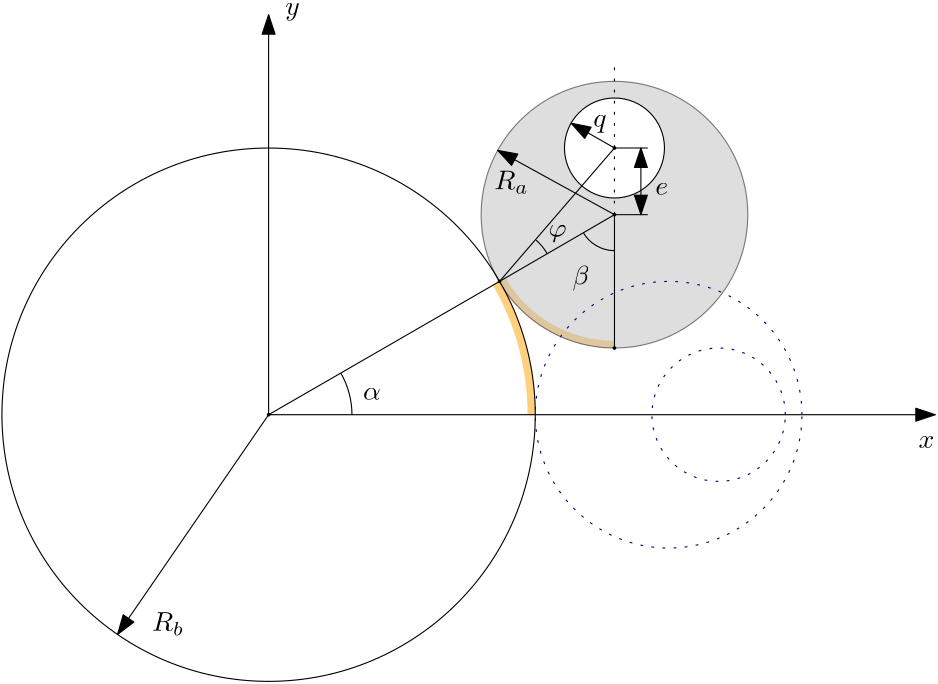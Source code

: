 <?xml version="1.0"?>
<!DOCTYPE ipe SYSTEM "ipe.dtd">
<ipe version="70206" creator="Ipe 7.2.7">
<info created="D:20181111010809" modified="D:20181111023440"/>
<ipestyle name="basic">
<symbol name="arrow/arc(spx)">
<path stroke="sym-stroke" fill="sym-stroke" pen="sym-pen">
0 0 m
-1 0.333 l
-1 -0.333 l
h
</path>
</symbol>
<symbol name="arrow/farc(spx)">
<path stroke="sym-stroke" fill="white" pen="sym-pen">
0 0 m
-1 0.333 l
-1 -0.333 l
h
</path>
</symbol>
<symbol name="arrow/ptarc(spx)">
<path stroke="sym-stroke" fill="sym-stroke" pen="sym-pen">
0 0 m
-1 0.333 l
-0.8 0 l
-1 -0.333 l
h
</path>
</symbol>
<symbol name="arrow/fptarc(spx)">
<path stroke="sym-stroke" fill="white" pen="sym-pen">
0 0 m
-1 0.333 l
-0.8 0 l
-1 -0.333 l
h
</path>
</symbol>
<symbol name="mark/circle(sx)" transformations="translations">
<path fill="sym-stroke">
0.6 0 0 0.6 0 0 e
0.4 0 0 0.4 0 0 e
</path>
</symbol>
<symbol name="mark/disk(sx)" transformations="translations">
<path fill="sym-stroke">
0.6 0 0 0.6 0 0 e
</path>
</symbol>
<symbol name="mark/fdisk(sfx)" transformations="translations">
<group>
<path fill="sym-fill">
0.5 0 0 0.5 0 0 e
</path>
<path fill="sym-stroke" fillrule="eofill">
0.6 0 0 0.6 0 0 e
0.4 0 0 0.4 0 0 e
</path>
</group>
</symbol>
<symbol name="mark/box(sx)" transformations="translations">
<path fill="sym-stroke" fillrule="eofill">
-0.6 -0.6 m
0.6 -0.6 l
0.6 0.6 l
-0.6 0.6 l
h
-0.4 -0.4 m
0.4 -0.4 l
0.4 0.4 l
-0.4 0.4 l
h
</path>
</symbol>
<symbol name="mark/square(sx)" transformations="translations">
<path fill="sym-stroke">
-0.6 -0.6 m
0.6 -0.6 l
0.6 0.6 l
-0.6 0.6 l
h
</path>
</symbol>
<symbol name="mark/fsquare(sfx)" transformations="translations">
<group>
<path fill="sym-fill">
-0.5 -0.5 m
0.5 -0.5 l
0.5 0.5 l
-0.5 0.5 l
h
</path>
<path fill="sym-stroke" fillrule="eofill">
-0.6 -0.6 m
0.6 -0.6 l
0.6 0.6 l
-0.6 0.6 l
h
-0.4 -0.4 m
0.4 -0.4 l
0.4 0.4 l
-0.4 0.4 l
h
</path>
</group>
</symbol>
<symbol name="mark/cross(sx)" transformations="translations">
<group>
<path fill="sym-stroke">
-0.43 -0.57 m
0.57 0.43 l
0.43 0.57 l
-0.57 -0.43 l
h
</path>
<path fill="sym-stroke">
-0.43 0.57 m
0.57 -0.43 l
0.43 -0.57 l
-0.57 0.43 l
h
</path>
</group>
</symbol>
<symbol name="arrow/fnormal(spx)">
<path stroke="sym-stroke" fill="white" pen="sym-pen">
0 0 m
-1 0.333 l
-1 -0.333 l
h
</path>
</symbol>
<symbol name="arrow/pointed(spx)">
<path stroke="sym-stroke" fill="sym-stroke" pen="sym-pen">
0 0 m
-1 0.333 l
-0.8 0 l
-1 -0.333 l
h
</path>
</symbol>
<symbol name="arrow/fpointed(spx)">
<path stroke="sym-stroke" fill="white" pen="sym-pen">
0 0 m
-1 0.333 l
-0.8 0 l
-1 -0.333 l
h
</path>
</symbol>
<symbol name="arrow/linear(spx)">
<path stroke="sym-stroke" pen="sym-pen">
-1 0.333 m
0 0 l
-1 -0.333 l
</path>
</symbol>
<symbol name="arrow/fdouble(spx)">
<path stroke="sym-stroke" fill="white" pen="sym-pen">
0 0 m
-1 0.333 l
-1 -0.333 l
h
-1 0 m
-2 0.333 l
-2 -0.333 l
h
</path>
</symbol>
<symbol name="arrow/double(spx)">
<path stroke="sym-stroke" fill="sym-stroke" pen="sym-pen">
0 0 m
-1 0.333 l
-1 -0.333 l
h
-1 0 m
-2 0.333 l
-2 -0.333 l
h
</path>
</symbol>
<pen name="heavier" value="0.8"/>
<pen name="fat" value="1.2"/>
<pen name="ultrafat" value="2"/>
<symbolsize name="large" value="5"/>
<symbolsize name="small" value="2"/>
<symbolsize name="tiny" value="1.1"/>
<arrowsize name="large" value="10"/>
<arrowsize name="small" value="5"/>
<arrowsize name="tiny" value="3"/>
<color name="red" value="1 0 0"/>
<color name="green" value="0 1 0"/>
<color name="blue" value="0 0 1"/>
<color name="yellow" value="1 1 0"/>
<color name="orange" value="1 0.647 0"/>
<color name="gold" value="1 0.843 0"/>
<color name="purple" value="0.627 0.125 0.941"/>
<color name="gray" value="0.745"/>
<color name="brown" value="0.647 0.165 0.165"/>
<color name="navy" value="0 0 0.502"/>
<color name="pink" value="1 0.753 0.796"/>
<color name="seagreen" value="0.18 0.545 0.341"/>
<color name="turquoise" value="0.251 0.878 0.816"/>
<color name="violet" value="0.933 0.51 0.933"/>
<color name="darkblue" value="0 0 0.545"/>
<color name="darkcyan" value="0 0.545 0.545"/>
<color name="darkgray" value="0.663"/>
<color name="darkgreen" value="0 0.392 0"/>
<color name="darkmagenta" value="0.545 0 0.545"/>
<color name="darkorange" value="1 0.549 0"/>
<color name="darkred" value="0.545 0 0"/>
<color name="lightblue" value="0.678 0.847 0.902"/>
<color name="lightcyan" value="0.878 1 1"/>
<color name="lightgray" value="0.827"/>
<color name="lightgreen" value="0.565 0.933 0.565"/>
<color name="lightyellow" value="1 1 0.878"/>
<dashstyle name="dashed" value="[4] 0"/>
<dashstyle name="dotted" value="[1 3] 0"/>
<dashstyle name="dash dotted" value="[4 2 1 2] 0"/>
<dashstyle name="dash dot dotted" value="[4 2 1 2 1 2] 0"/>
<textsize name="large" value="\large"/>
<textsize name="Large" value="\Large"/>
<textsize name="LARGE" value="\LARGE"/>
<textsize name="huge" value="\huge"/>
<textsize name="Huge" value="\Huge"/>
<textsize name="small" value="\small"/>
<textsize name="footnote" value="\footnotesize"/>
<textsize name="tiny" value="\tiny"/>
<textstyle name="center" begin="\begin{center}" end="\end{center}"/>
<textstyle name="itemize" begin="\begin{itemize}" end="\end{itemize}"/>
<textstyle name="item" begin="\begin{itemize}\item{}" end="\end{itemize}"/>
<gridsize name="4 pts" value="4"/>
<gridsize name="8 pts (~3 mm)" value="8"/>
<gridsize name="16 pts (~6 mm)" value="16"/>
<gridsize name="32 pts (~12 mm)" value="32"/>
<gridsize name="10 pts (~3.5 mm)" value="10"/>
<gridsize name="20 pts (~7 mm)" value="20"/>
<gridsize name="14 pts (~5 mm)" value="14"/>
<gridsize name="28 pts (~10 mm)" value="28"/>
<gridsize name="56 pts (~20 mm)" value="56"/>
<anglesize name="90 deg" value="90"/>
<anglesize name="60 deg" value="60"/>
<anglesize name="45 deg" value="45"/>
<anglesize name="30 deg" value="30"/>
<anglesize name="22.5 deg" value="22.5"/>
<opacity name="10%" value="0.1"/>
<opacity name="30%" value="0.3"/>
<opacity name="50%" value="0.5"/>
<opacity name="75%" value="0.75"/>
<tiling name="falling" angle="-60" step="4" width="1"/>
<tiling name="rising" angle="30" step="4" width="1"/>
</ipestyle>
<page>
<layer name="alpha"/>
<view layers="alpha" active="alpha"/>
<path layer="alpha" matrix="1.5 0 0 1.5 -64 -352" fill="orange" opacity="50%">
247.426 672 m
247.426 672 l
248.833 672.817 l
30.2604 0 0 30.2604 275.003 688.01 275.003 657.75 a
275.003 656.01 l
275.003 656.01 l
32 0 0 -32 275.003 688.01 247.329 671.944 a
</path>
<path matrix="0 1.5 -1.5 0 1308.51 224.015" stroke="black" fill="gray" opacity="50%">
32 0 0 32 304 640 e
</path>
<path matrix="0 1.125 -1.125 0 1068.51 362.015" stroke="black" fill="white">
16 0 0 16 304 640 e
</path>
<path matrix="1.5 0 0 1.5 -64 -352" fill="orange" opacity="50%">
247.426 672 m
64 0 0 -64 192 640 256 640 a
254.149 640 l
62.1485 0 0 62.1485 192 640 245.824 671.071 a
h
</path>
<path matrix="1.5 0 0 1.5 -64 -352" stroke="black">
64 0 0 64 192 640 e
</path>
<path matrix="2.5 0 0 1.5 -256 -352" stroke="black" arrow="normal/normal">
192 640 m
288 640 l
</path>
<path matrix="1.5 0 0 1.5 -64 -352" stroke="black" arrow="normal/normal">
192 640 m
192 736 l
</path>
<text matrix="1.5 0 0 1.5 26 -340" transformations="translations" pos="288 624" stroke="black" type="label" width="5.694" height="4.289" depth="0" valign="baseline" style="math">x</text>
<text matrix="1.5 0 0 1.5 -82 -352" transformations="translations" pos="208 736" stroke="black" type="label" width="5.242" height="4.297" depth="1.93" valign="baseline" style="math">y</text>
<path matrix="1.5 0 0 1.5 -70 -352" stroke="navy" dash="dotted">
16 0 0 16 304 640 e
</path>
<path matrix="1.5 0 0 1.5 -64 -352" stroke="black" arrow="normal/normal">
192 640 m
155.74 587.263 l
</path>
<text matrix="1.5 0 0 1.5 -82 -358" transformations="translations" pos="176 592" stroke="black" type="label" width="11.566" height="6.812" depth="1.49" valign="baseline" style="math">R_b</text>
<path matrix="1.29904 0.75 -0.75 1.29904 419.446 -498.523" stroke="black">
256 704 m
320 704 l
</path>
<path matrix="1.5 0 0 1.5 -64 -352" stroke="black">
247.426 672 m
275.003 688.01 l
</path>
<path matrix="1.5 0 0 1.5 -64 -352" stroke="black">
212 640 m
20 0 0 20 192 640 209.321 650 a
</path>
<path matrix="1.5 0 0 1.5 -64 -352" stroke="black">
275.003 679.391 m
8.61888 0 0 -8.61888 275.003 688.01 267.55 683.683 a
</path>
<text matrix="1.5 0 0 1.5 -67.6512 -357.196" transformations="translations" pos="217.113 647.071" stroke="black" type="label" width="6.41" height="4.289" depth="0" valign="baseline" style="math">\alpha</text>
<text matrix="1.5 0 0 1.5 -66.949 -359.021" transformations="translations" pos="266.894 675.898" stroke="black" type="label" width="6.161" height="6.926" depth="1.93" valign="baseline" style="math">\beta</text>
<path matrix="1.5 0 0 1.5 -149.588 -400.971" stroke="black">
315.925 711.29 m
13.2294 0 0 13.2294 304.484 704.647 313.243 714.562 a
</path>
<text matrix="1.5 0 0 1.5 -155.258 -401.911" transformations="translations" pos="320 716" stroke="black" type="label" width="6.517" height="4.297" depth="1.93" valign="baseline" style="math">\varphi</text>
<path stroke="black" arrow="normal/normal">
348.505 680.015 m
306.456 703.164 l
</path>
<text matrix="1 0 0 1 -1.48949 -5.95796" transformations="translations" pos="306.703 694.973" stroke="black" type="label" width="12.384" height="6.812" depth="1.49" valign="baseline" style="math">R_a</text>
<use name="mark/disk(sx)" pos="348.505 680.015" size="tiny" stroke="black"/>
<use name="mark/disk(sx)" pos="307.138 656" size="tiny" stroke="black"/>
<use name="mark/disk(sx)" pos="224 608" size="tiny" stroke="black"/>
<use name="mark/disk(sx)" pos="348.505 632.015" size="tiny" stroke="black"/>
<use name="mark/disk(sx)" pos="348.505 704.015" size="tiny" stroke="black"/>
<path stroke="black">
348.505 704.015 m
307.138 656 l
307.138 656 l
</path>
<path matrix="1 0 0 1 -3.49484 0.015" stroke="black">
352 704 m
364 704 l
</path>
<path matrix="1 0 0 1 -3.49468 -23.985" stroke="black">
352 704 m
364 704 l
</path>
<path matrix="0 1.5 -1.5 0 1404.51 128.015" stroke="black">
368 704 m
336 704 l
</path>
<path matrix="1.5 0 0 1.5 -227.495 -351.985" stroke="black" dash="dotted">
384 688 m
384 724 l
</path>
<text matrix="1 0 0 1 -3.0753 -3.18135" transformations="translations" pos="366.31 690.381" stroke="black" type="label" width="4.639" height="4.289" depth="0" valign="baseline" style="math">e</text>
<path matrix="1.5 0 0 1.5 -88 -352" stroke="navy" dash="dotted">
32 0 0 32 304 640 e
</path>
<path stroke="black" fill="white" arrow="normal/normal">
348.505 704.015 m
332.882 712.955 l
</path>
<text matrix="1 0 0 1 -0.482681 -1.64112" transformations="translations" pos="341.34 713.263" stroke="black" type="label" width="4.805" height="4.297" depth="1.93" valign="baseline" style="math">q</text>
<path matrix="1 0 0 1 -2.48218 0" stroke="black" fill="white" arrow="normal/normal" rarrow="normal/normal">
360.505 704.015 m
360.505 680.015 l
</path>
</page>
</ipe>
